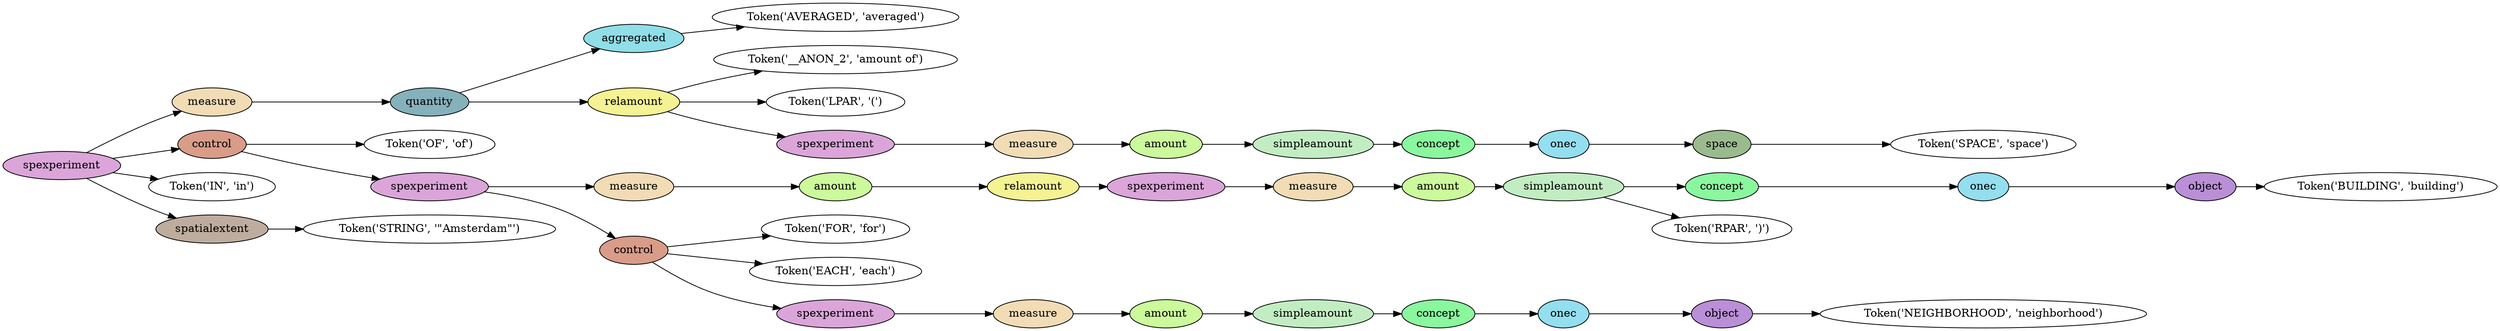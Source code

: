 digraph G {
rankdir=LR;
0 [label="Token('AVERAGED', 'averaged')"];
1 [fillcolor="#8fdee8", label=aggregated, style=filled];
1 -> 0;
2 [label="Token('__ANON_2', 'amount of')"];
3 [label="Token('LPAR', '(')"];
4 [label="Token('SPACE', 'space')"];
5 [fillcolor="#9abb8e", label=space, style=filled];
5 -> 4;
6 [fillcolor="#93deef", label=onec, style=filled];
6 -> 5;
7 [fillcolor="#8af79f", label=concept, style=filled];
7 -> 6;
8 [fillcolor="#c2edc3", label=simpleamount, style=filled];
8 -> 7;
9 [fillcolor="#cbf99b", label=amount, style=filled];
9 -> 8;
10 [fillcolor="#f1dcb5", label=measure, style=filled];
10 -> 9;
11 [fillcolor="#dba5da", label=spexperiment, style=filled];
11 -> 10;
12 [fillcolor="#f4f293", label=relamount, style=filled];
12 -> 2;
12 -> 3;
12 -> 11;
13 [fillcolor="#85b1bb", label=quantity, style=filled];
13 -> 1;
13 -> 12;
14 [fillcolor="#f1dcb5", label=measure, style=filled];
14 -> 13;
15 [label="Token('OF', 'of')"];
16 [label="Token('BUILDING', 'building')"];
17 [fillcolor="#ba8fd7", label=object, style=filled];
17 -> 16;
18 [fillcolor="#93deef", label=onec, style=filled];
18 -> 17;
19 [fillcolor="#8af79f", label=concept, style=filled];
19 -> 18;
20 [label="Token('RPAR', ')')"];
21 [fillcolor="#c2edc3", label=simpleamount, style=filled];
21 -> 19;
21 -> 20;
22 [fillcolor="#cbf99b", label=amount, style=filled];
22 -> 21;
23 [fillcolor="#f1dcb5", label=measure, style=filled];
23 -> 22;
24 [fillcolor="#dba5da", label=spexperiment, style=filled];
24 -> 23;
25 [fillcolor="#f4f293", label=relamount, style=filled];
25 -> 24;
26 [fillcolor="#cbf99b", label=amount, style=filled];
26 -> 25;
27 [fillcolor="#f1dcb5", label=measure, style=filled];
27 -> 26;
28 [label="Token('FOR', 'for')"];
29 [label="Token('EACH', 'each')"];
30 [label="Token('NEIGHBORHOOD', 'neighborhood')"];
31 [fillcolor="#ba8fd7", label=object, style=filled];
31 -> 30;
32 [fillcolor="#93deef", label=onec, style=filled];
32 -> 31;
33 [fillcolor="#8af79f", label=concept, style=filled];
33 -> 32;
34 [fillcolor="#c2edc3", label=simpleamount, style=filled];
34 -> 33;
35 [fillcolor="#cbf99b", label=amount, style=filled];
35 -> 34;
36 [fillcolor="#f1dcb5", label=measure, style=filled];
36 -> 35;
37 [fillcolor="#dba5da", label=spexperiment, style=filled];
37 -> 36;
38 [fillcolor="#d99c89", label=control, style=filled];
38 -> 28;
38 -> 29;
38 -> 37;
39 [fillcolor="#dba5da", label=spexperiment, style=filled];
39 -> 27;
39 -> 38;
40 [fillcolor="#d99c89", label=control, style=filled];
40 -> 15;
40 -> 39;
41 [label="Token('IN', 'in')"];
42 [label="Token('STRING', '\"Amsterdam\"')"];
43 [fillcolor="#bead9e", label=spatialextent, style=filled];
43 -> 42;
44 [fillcolor="#dba5da", label=spexperiment, style=filled];
44 -> 14;
44 -> 40;
44 -> 41;
44 -> 43;
}
